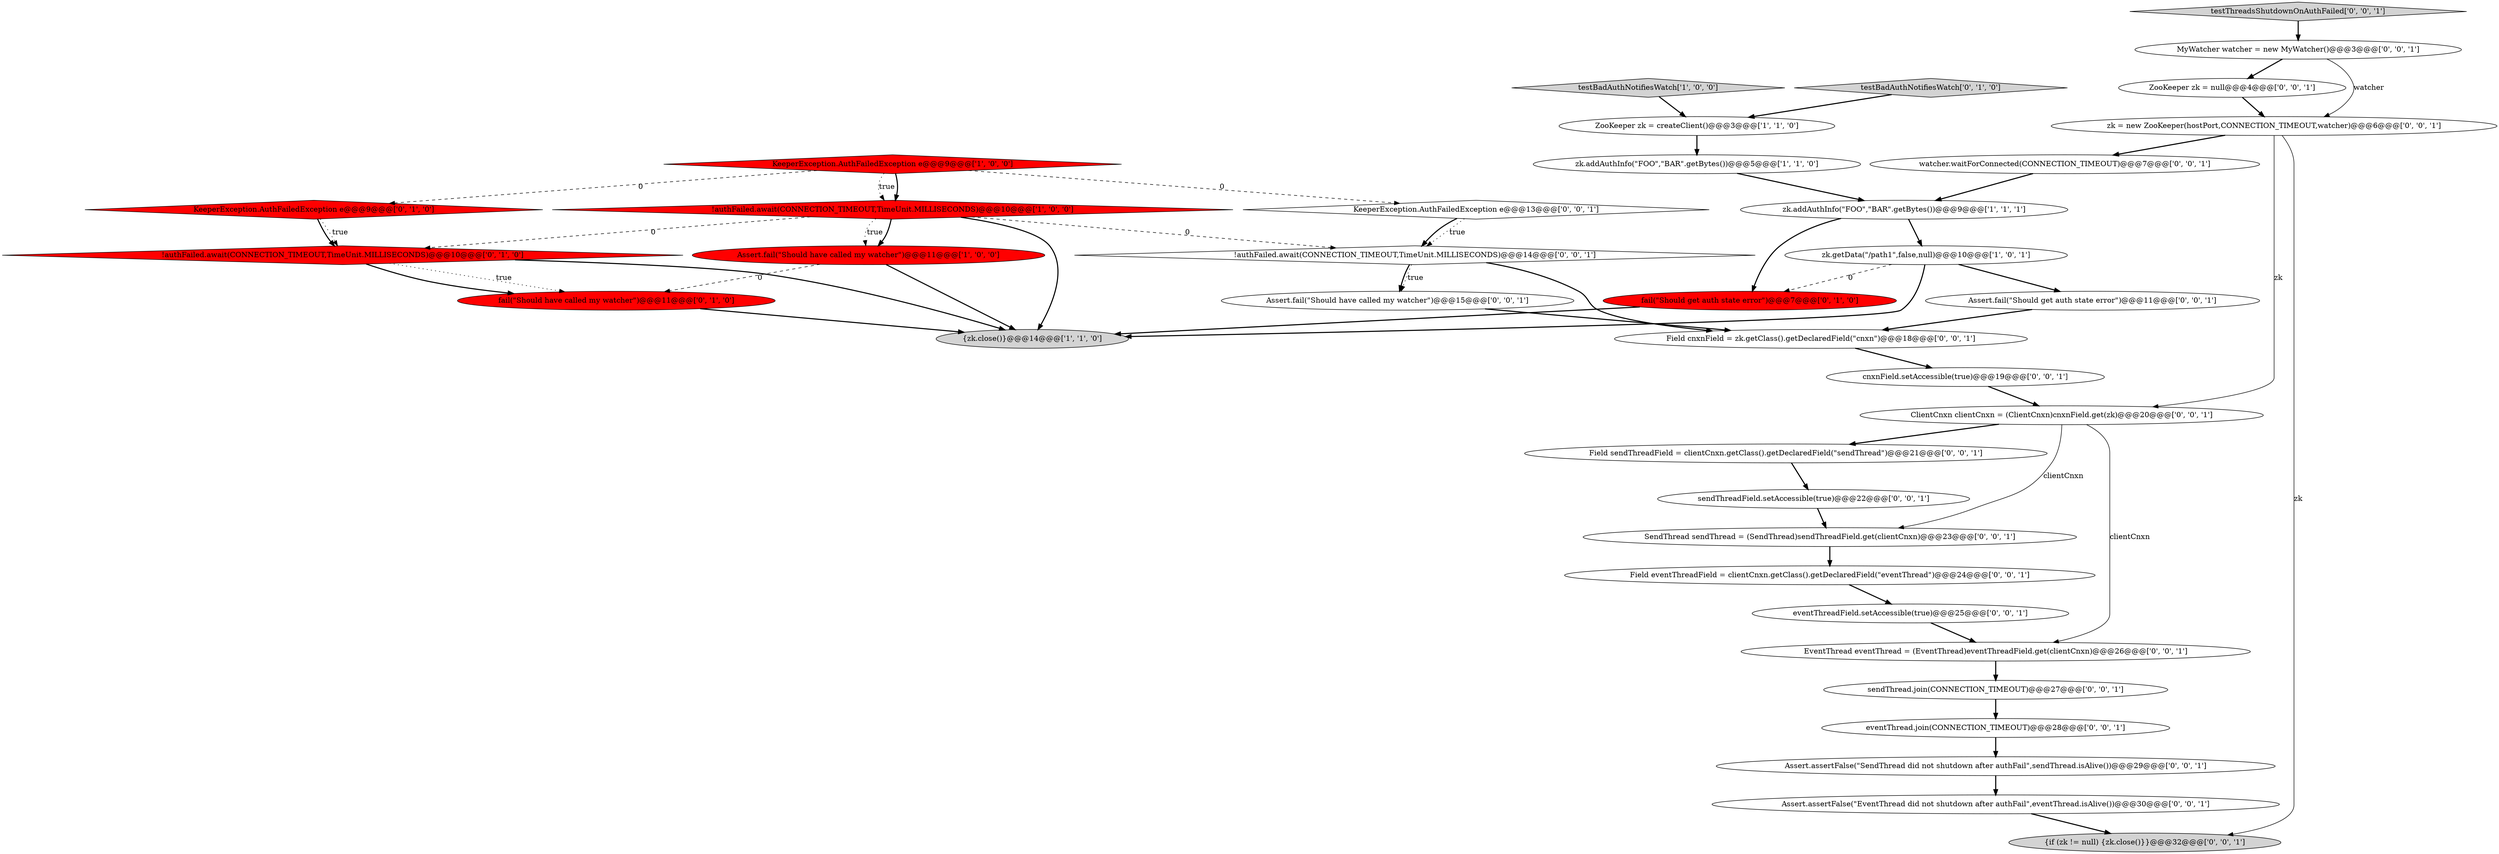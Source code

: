 digraph {
28 [style = filled, label = "Field eventThreadField = clientCnxn.getClass().getDeclaredField(\"eventThread\")@@@24@@@['0', '0', '1']", fillcolor = white, shape = ellipse image = "AAA0AAABBB3BBB"];
16 [style = filled, label = "ClientCnxn clientCnxn = (ClientCnxn)cnxnField.get(zk)@@@20@@@['0', '0', '1']", fillcolor = white, shape = ellipse image = "AAA0AAABBB3BBB"];
5 [style = filled, label = "KeeperException.AuthFailedException e@@@9@@@['1', '0', '0']", fillcolor = red, shape = diamond image = "AAA1AAABBB1BBB"];
24 [style = filled, label = "!authFailed.await(CONNECTION_TIMEOUT,TimeUnit.MILLISECONDS)@@@14@@@['0', '0', '1']", fillcolor = white, shape = diamond image = "AAA0AAABBB3BBB"];
30 [style = filled, label = "sendThreadField.setAccessible(true)@@@22@@@['0', '0', '1']", fillcolor = white, shape = ellipse image = "AAA0AAABBB3BBB"];
20 [style = filled, label = "Field sendThreadField = clientCnxn.getClass().getDeclaredField(\"sendThread\")@@@21@@@['0', '0', '1']", fillcolor = white, shape = ellipse image = "AAA0AAABBB3BBB"];
6 [style = filled, label = "zk.getData(\"/path1\",false,null)@@@10@@@['1', '0', '1']", fillcolor = white, shape = ellipse image = "AAA0AAABBB1BBB"];
13 [style = filled, label = "fail(\"Should have called my watcher\")@@@11@@@['0', '1', '0']", fillcolor = red, shape = ellipse image = "AAA1AAABBB2BBB"];
3 [style = filled, label = "!authFailed.await(CONNECTION_TIMEOUT,TimeUnit.MILLISECONDS)@@@10@@@['1', '0', '0']", fillcolor = red, shape = diamond image = "AAA1AAABBB1BBB"];
17 [style = filled, label = "EventThread eventThread = (EventThread)eventThreadField.get(clientCnxn)@@@26@@@['0', '0', '1']", fillcolor = white, shape = ellipse image = "AAA0AAABBB3BBB"];
36 [style = filled, label = "Assert.assertFalse(\"SendThread did not shutdown after authFail\",sendThread.isAlive())@@@29@@@['0', '0', '1']", fillcolor = white, shape = ellipse image = "AAA0AAABBB3BBB"];
4 [style = filled, label = "zk.addAuthInfo(\"FOO\",\"BAR\".getBytes())@@@9@@@['1', '1', '1']", fillcolor = white, shape = ellipse image = "AAA0AAABBB1BBB"];
35 [style = filled, label = "sendThread.join(CONNECTION_TIMEOUT)@@@27@@@['0', '0', '1']", fillcolor = white, shape = ellipse image = "AAA0AAABBB3BBB"];
29 [style = filled, label = "MyWatcher watcher = new MyWatcher()@@@3@@@['0', '0', '1']", fillcolor = white, shape = ellipse image = "AAA0AAABBB3BBB"];
8 [style = filled, label = "testBadAuthNotifiesWatch['1', '0', '0']", fillcolor = lightgray, shape = diamond image = "AAA0AAABBB1BBB"];
31 [style = filled, label = "Assert.fail(\"Should get auth state error\")@@@11@@@['0', '0', '1']", fillcolor = white, shape = ellipse image = "AAA0AAABBB3BBB"];
32 [style = filled, label = "watcher.waitForConnected(CONNECTION_TIMEOUT)@@@7@@@['0', '0', '1']", fillcolor = white, shape = ellipse image = "AAA0AAABBB3BBB"];
2 [style = filled, label = "zk.addAuthInfo(\"FOO\",\"BAR\".getBytes())@@@5@@@['1', '1', '0']", fillcolor = white, shape = ellipse image = "AAA0AAABBB1BBB"];
26 [style = filled, label = "{if (zk != null) {zk.close()}}@@@32@@@['0', '0', '1']", fillcolor = lightgray, shape = ellipse image = "AAA0AAABBB3BBB"];
23 [style = filled, label = "eventThread.join(CONNECTION_TIMEOUT)@@@28@@@['0', '0', '1']", fillcolor = white, shape = ellipse image = "AAA0AAABBB3BBB"];
27 [style = filled, label = "Assert.assertFalse(\"EventThread did not shutdown after authFail\",eventThread.isAlive())@@@30@@@['0', '0', '1']", fillcolor = white, shape = ellipse image = "AAA0AAABBB3BBB"];
22 [style = filled, label = "ZooKeeper zk = null@@@4@@@['0', '0', '1']", fillcolor = white, shape = ellipse image = "AAA0AAABBB3BBB"];
0 [style = filled, label = "Assert.fail(\"Should have called my watcher\")@@@11@@@['1', '0', '0']", fillcolor = red, shape = ellipse image = "AAA1AAABBB1BBB"];
19 [style = filled, label = "cnxnField.setAccessible(true)@@@19@@@['0', '0', '1']", fillcolor = white, shape = ellipse image = "AAA0AAABBB3BBB"];
14 [style = filled, label = "testThreadsShutdownOnAuthFailed['0', '0', '1']", fillcolor = lightgray, shape = diamond image = "AAA0AAABBB3BBB"];
12 [style = filled, label = "!authFailed.await(CONNECTION_TIMEOUT,TimeUnit.MILLISECONDS)@@@10@@@['0', '1', '0']", fillcolor = red, shape = diamond image = "AAA1AAABBB2BBB"];
9 [style = filled, label = "fail(\"Should get auth state error\")@@@7@@@['0', '1', '0']", fillcolor = red, shape = ellipse image = "AAA1AAABBB2BBB"];
33 [style = filled, label = "eventThreadField.setAccessible(true)@@@25@@@['0', '0', '1']", fillcolor = white, shape = ellipse image = "AAA0AAABBB3BBB"];
11 [style = filled, label = "KeeperException.AuthFailedException e@@@9@@@['0', '1', '0']", fillcolor = red, shape = diamond image = "AAA1AAABBB2BBB"];
18 [style = filled, label = "Field cnxnField = zk.getClass().getDeclaredField(\"cnxn\")@@@18@@@['0', '0', '1']", fillcolor = white, shape = ellipse image = "AAA0AAABBB3BBB"];
15 [style = filled, label = "Assert.fail(\"Should have called my watcher\")@@@15@@@['0', '0', '1']", fillcolor = white, shape = ellipse image = "AAA0AAABBB3BBB"];
25 [style = filled, label = "KeeperException.AuthFailedException e@@@13@@@['0', '0', '1']", fillcolor = white, shape = diamond image = "AAA0AAABBB3BBB"];
34 [style = filled, label = "SendThread sendThread = (SendThread)sendThreadField.get(clientCnxn)@@@23@@@['0', '0', '1']", fillcolor = white, shape = ellipse image = "AAA0AAABBB3BBB"];
1 [style = filled, label = "{zk.close()}@@@14@@@['1', '1', '0']", fillcolor = lightgray, shape = ellipse image = "AAA0AAABBB1BBB"];
7 [style = filled, label = "ZooKeeper zk = createClient()@@@3@@@['1', '1', '0']", fillcolor = white, shape = ellipse image = "AAA0AAABBB1BBB"];
21 [style = filled, label = "zk = new ZooKeeper(hostPort,CONNECTION_TIMEOUT,watcher)@@@6@@@['0', '0', '1']", fillcolor = white, shape = ellipse image = "AAA0AAABBB3BBB"];
10 [style = filled, label = "testBadAuthNotifiesWatch['0', '1', '0']", fillcolor = lightgray, shape = diamond image = "AAA0AAABBB2BBB"];
5->3 [style = bold, label=""];
4->9 [style = bold, label=""];
16->34 [style = solid, label="clientCnxn"];
3->1 [style = bold, label=""];
4->6 [style = bold, label=""];
21->16 [style = solid, label="zk"];
11->12 [style = dotted, label="true"];
6->9 [style = dashed, label="0"];
3->24 [style = dashed, label="0"];
18->19 [style = bold, label=""];
22->21 [style = bold, label=""];
25->24 [style = dotted, label="true"];
31->18 [style = bold, label=""];
11->12 [style = bold, label=""];
30->34 [style = bold, label=""];
5->25 [style = dashed, label="0"];
5->3 [style = dotted, label="true"];
12->1 [style = bold, label=""];
2->4 [style = bold, label=""];
10->7 [style = bold, label=""];
24->18 [style = bold, label=""];
15->18 [style = bold, label=""];
21->26 [style = solid, label="zk"];
13->1 [style = bold, label=""];
3->0 [style = bold, label=""];
8->7 [style = bold, label=""];
19->16 [style = bold, label=""];
34->28 [style = bold, label=""];
6->1 [style = bold, label=""];
12->13 [style = bold, label=""];
25->24 [style = bold, label=""];
35->23 [style = bold, label=""];
29->21 [style = solid, label="watcher"];
12->13 [style = dotted, label="true"];
6->31 [style = bold, label=""];
27->26 [style = bold, label=""];
28->33 [style = bold, label=""];
36->27 [style = bold, label=""];
5->11 [style = dashed, label="0"];
3->12 [style = dashed, label="0"];
7->2 [style = bold, label=""];
0->1 [style = bold, label=""];
0->13 [style = dashed, label="0"];
21->32 [style = bold, label=""];
24->15 [style = dotted, label="true"];
3->0 [style = dotted, label="true"];
14->29 [style = bold, label=""];
23->36 [style = bold, label=""];
32->4 [style = bold, label=""];
29->22 [style = bold, label=""];
9->1 [style = bold, label=""];
20->30 [style = bold, label=""];
16->17 [style = solid, label="clientCnxn"];
16->20 [style = bold, label=""];
17->35 [style = bold, label=""];
33->17 [style = bold, label=""];
24->15 [style = bold, label=""];
}
